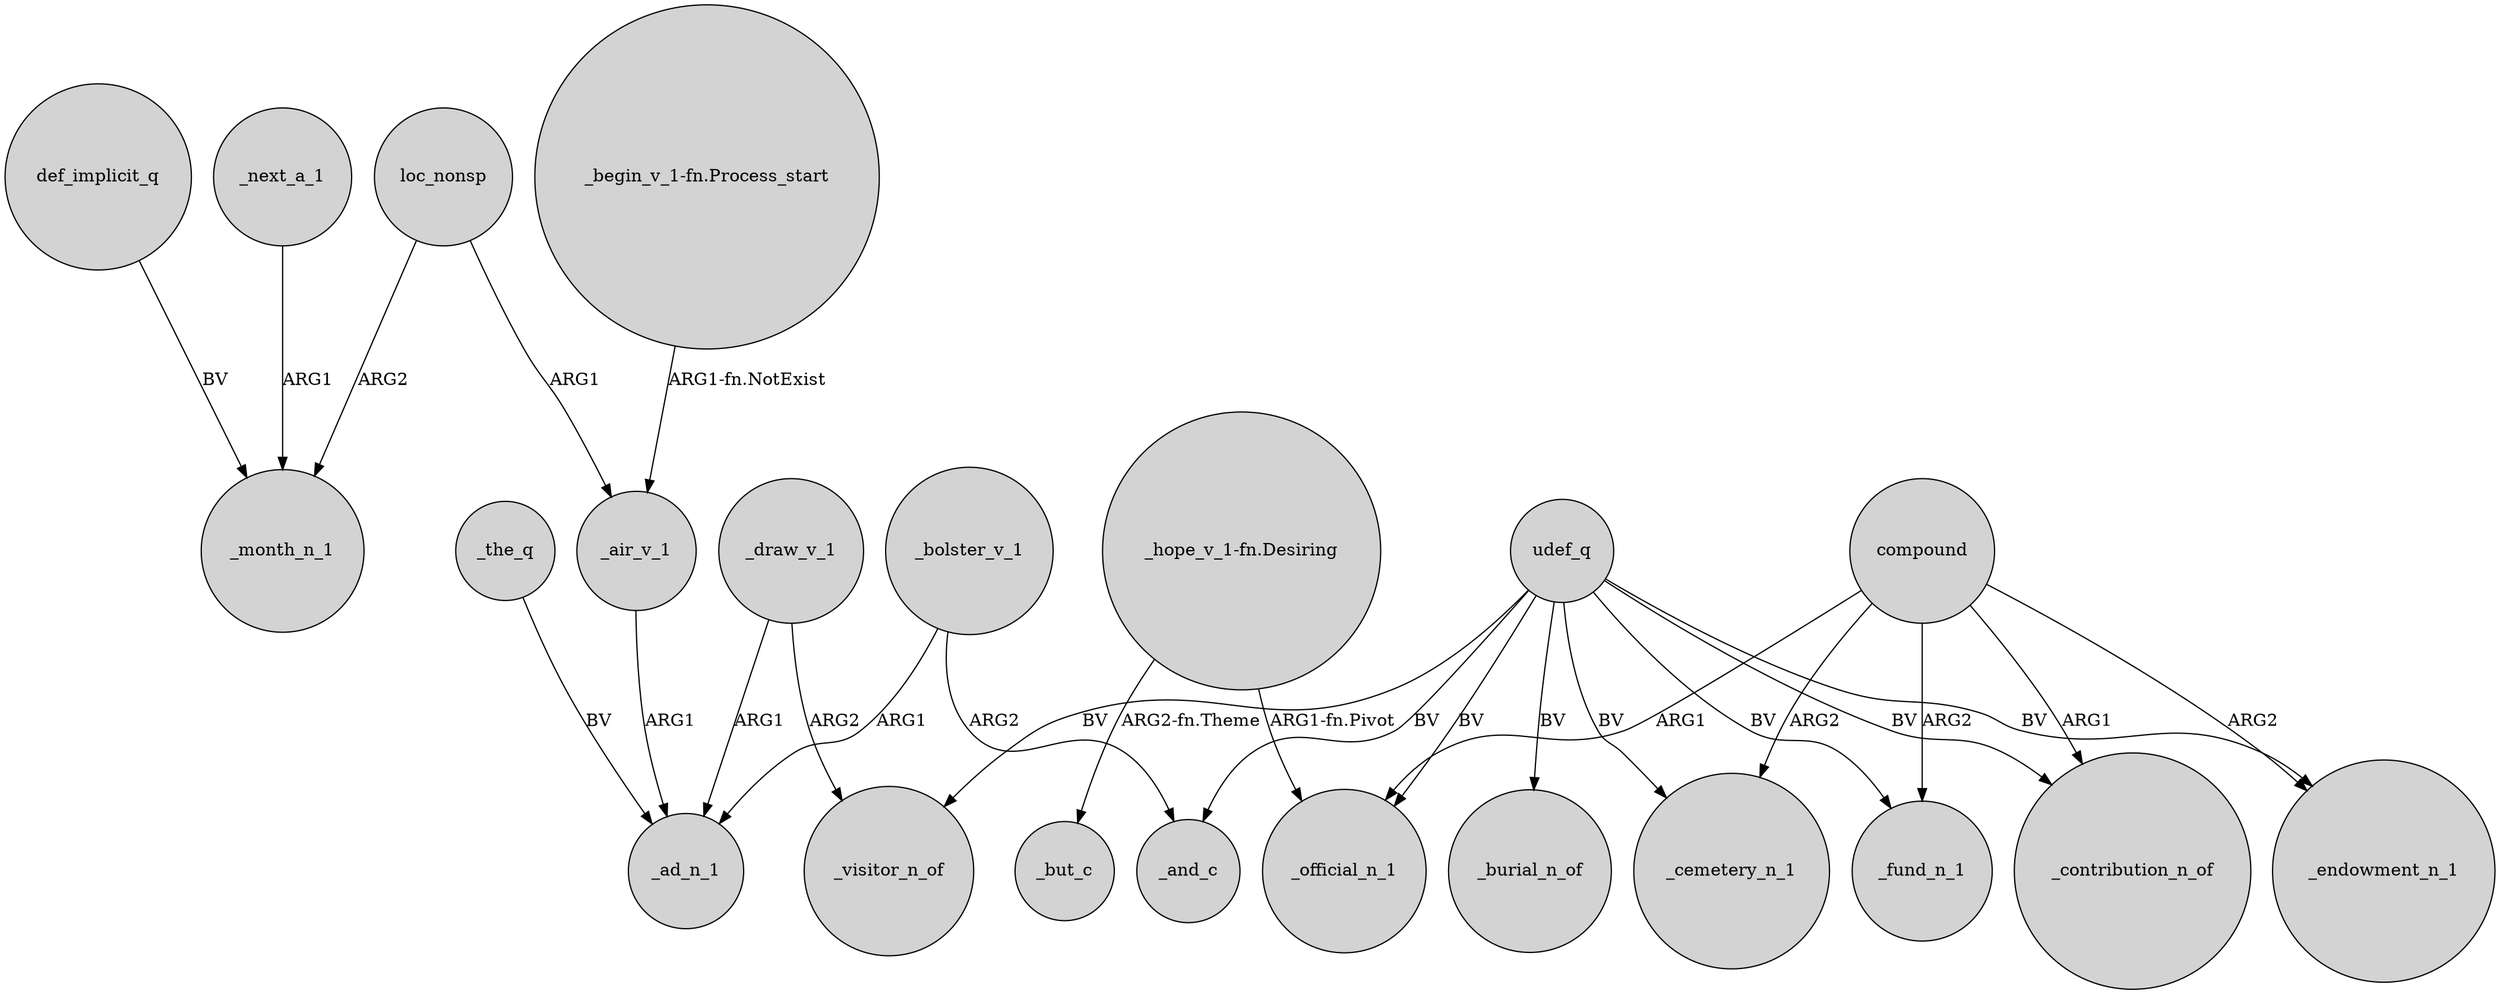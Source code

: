 digraph {
	node [shape=circle style=filled]
	def_implicit_q -> _month_n_1 [label=BV]
	udef_q -> _visitor_n_of [label=BV]
	_draw_v_1 -> _ad_n_1 [label=ARG1]
	"_hope_v_1-fn.Desiring" -> _official_n_1 [label="ARG1-fn.Pivot"]
	compound -> _contribution_n_of [label=ARG1]
	udef_q -> _burial_n_of [label=BV]
	_draw_v_1 -> _visitor_n_of [label=ARG2]
	_bolster_v_1 -> _and_c [label=ARG2]
	compound -> _fund_n_1 [label=ARG2]
	loc_nonsp -> _air_v_1 [label=ARG1]
	udef_q -> _cemetery_n_1 [label=BV]
	compound -> _cemetery_n_1 [label=ARG2]
	_the_q -> _ad_n_1 [label=BV]
	_air_v_1 -> _ad_n_1 [label=ARG1]
	udef_q -> _contribution_n_of [label=BV]
	udef_q -> _official_n_1 [label=BV]
	udef_q -> _endowment_n_1 [label=BV]
	_next_a_1 -> _month_n_1 [label=ARG1]
	udef_q -> _fund_n_1 [label=BV]
	compound -> _official_n_1 [label=ARG1]
	compound -> _endowment_n_1 [label=ARG2]
	loc_nonsp -> _month_n_1 [label=ARG2]
	udef_q -> _and_c [label=BV]
	_bolster_v_1 -> _ad_n_1 [label=ARG1]
	"_begin_v_1-fn.Process_start" -> _air_v_1 [label="ARG1-fn.NotExist"]
	"_hope_v_1-fn.Desiring" -> _but_c [label="ARG2-fn.Theme"]
}
